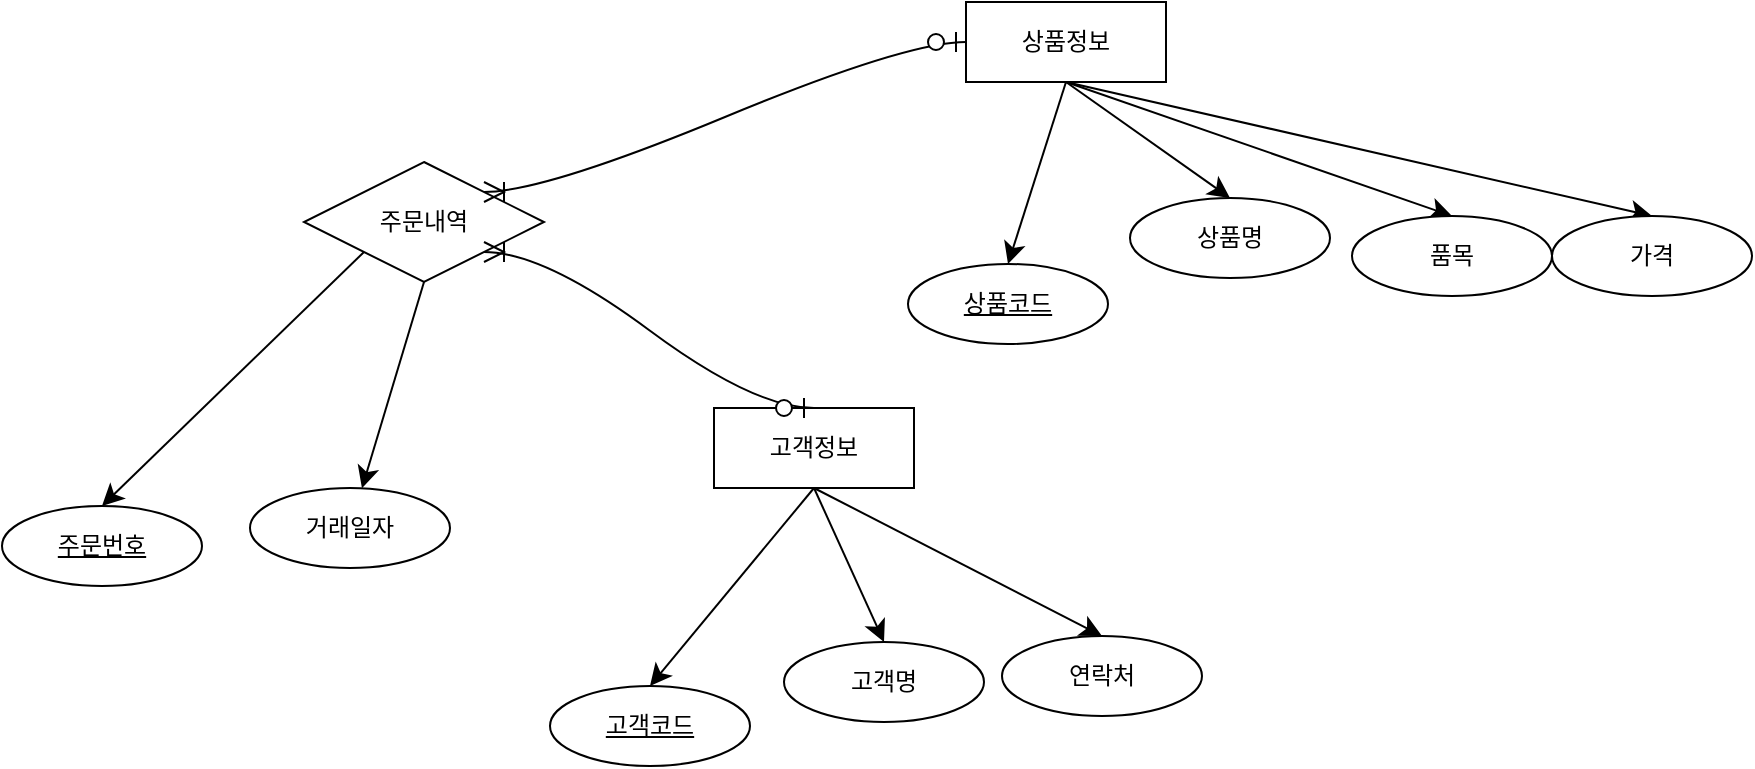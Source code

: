 <mxfile version="24.0.7" type="device">
  <diagram id="qiwKsQyvMjUuGQeBPsjm" name="페이지-1">
    <mxGraphModel dx="2699" dy="1105" grid="0" gridSize="10" guides="1" tooltips="1" connect="1" arrows="1" fold="1" page="0" pageScale="1" pageWidth="827" pageHeight="1169" math="0" shadow="0">
      <root>
        <mxCell id="0" />
        <mxCell id="1" parent="0" />
        <mxCell id="NP7lmoDAGx4LTh5Yxg0X-13" style="edgeStyle=none;curved=1;rounded=0;orthogonalLoop=1;jettySize=auto;html=1;exitX=0.5;exitY=1;exitDx=0;exitDy=0;entryX=0.5;entryY=0;entryDx=0;entryDy=0;fontSize=12;startSize=8;endSize=8;" parent="1" source="NP7lmoDAGx4LTh5Yxg0X-2" target="NP7lmoDAGx4LTh5Yxg0X-11" edge="1">
          <mxGeometry relative="1" as="geometry">
            <mxPoint x="-576" y="17" as="targetPoint" />
          </mxGeometry>
        </mxCell>
        <mxCell id="NP7lmoDAGx4LTh5Yxg0X-14" style="edgeStyle=none;curved=1;rounded=0;orthogonalLoop=1;jettySize=auto;html=1;exitX=0.5;exitY=1;exitDx=0;exitDy=0;entryX=0.5;entryY=0;entryDx=0;entryDy=0;fontSize=12;startSize=8;endSize=8;" parent="1" source="NP7lmoDAGx4LTh5Yxg0X-2" target="NP7lmoDAGx4LTh5Yxg0X-10" edge="1">
          <mxGeometry relative="1" as="geometry" />
        </mxCell>
        <mxCell id="NP7lmoDAGx4LTh5Yxg0X-15" style="edgeStyle=none;curved=1;rounded=0;orthogonalLoop=1;jettySize=auto;html=1;exitX=0.5;exitY=1;exitDx=0;exitDy=0;entryX=0.5;entryY=0;entryDx=0;entryDy=0;fontSize=12;startSize=8;endSize=8;" parent="1" source="NP7lmoDAGx4LTh5Yxg0X-2" target="NP7lmoDAGx4LTh5Yxg0X-12" edge="1">
          <mxGeometry relative="1" as="geometry" />
        </mxCell>
        <mxCell id="NP7lmoDAGx4LTh5Yxg0X-2" value="고객정보" style="whiteSpace=wrap;html=1;align=center;" parent="1" vertex="1">
          <mxGeometry x="-552" y="-104" width="100" height="40" as="geometry" />
        </mxCell>
        <mxCell id="NP7lmoDAGx4LTh5Yxg0X-20" style="edgeStyle=none;curved=1;rounded=0;orthogonalLoop=1;jettySize=auto;html=1;exitX=0.5;exitY=1;exitDx=0;exitDy=0;entryX=0.5;entryY=0;entryDx=0;entryDy=0;fontSize=12;startSize=8;endSize=8;" parent="1" source="NP7lmoDAGx4LTh5Yxg0X-3" target="NP7lmoDAGx4LTh5Yxg0X-16" edge="1">
          <mxGeometry relative="1" as="geometry" />
        </mxCell>
        <mxCell id="NP7lmoDAGx4LTh5Yxg0X-21" style="edgeStyle=none;curved=1;rounded=0;orthogonalLoop=1;jettySize=auto;html=1;exitX=0.5;exitY=1;exitDx=0;exitDy=0;entryX=0.5;entryY=0;entryDx=0;entryDy=0;fontSize=12;startSize=8;endSize=8;" parent="1" source="NP7lmoDAGx4LTh5Yxg0X-3" target="NP7lmoDAGx4LTh5Yxg0X-17" edge="1">
          <mxGeometry relative="1" as="geometry" />
        </mxCell>
        <mxCell id="NP7lmoDAGx4LTh5Yxg0X-22" style="edgeStyle=none;curved=1;rounded=0;orthogonalLoop=1;jettySize=auto;html=1;exitX=0.5;exitY=1;exitDx=0;exitDy=0;entryX=0.5;entryY=0;entryDx=0;entryDy=0;fontSize=12;startSize=8;endSize=8;" parent="1" source="NP7lmoDAGx4LTh5Yxg0X-3" target="NP7lmoDAGx4LTh5Yxg0X-18" edge="1">
          <mxGeometry relative="1" as="geometry" />
        </mxCell>
        <mxCell id="NP7lmoDAGx4LTh5Yxg0X-23" style="edgeStyle=none;curved=1;rounded=0;orthogonalLoop=1;jettySize=auto;html=1;exitX=0.5;exitY=1;exitDx=0;exitDy=0;entryX=0.5;entryY=0;entryDx=0;entryDy=0;fontSize=12;startSize=8;endSize=8;" parent="1" source="NP7lmoDAGx4LTh5Yxg0X-3" target="NP7lmoDAGx4LTh5Yxg0X-19" edge="1">
          <mxGeometry relative="1" as="geometry" />
        </mxCell>
        <mxCell id="NP7lmoDAGx4LTh5Yxg0X-3" value="상품정보" style="whiteSpace=wrap;html=1;align=center;" parent="1" vertex="1">
          <mxGeometry x="-426" y="-307" width="100" height="40" as="geometry" />
        </mxCell>
        <mxCell id="NP7lmoDAGx4LTh5Yxg0X-10" value="고객명" style="ellipse;whiteSpace=wrap;html=1;align=center;" parent="1" vertex="1">
          <mxGeometry x="-517" y="13" width="100" height="40" as="geometry" />
        </mxCell>
        <mxCell id="NP7lmoDAGx4LTh5Yxg0X-11" value="고객코드" style="ellipse;whiteSpace=wrap;html=1;align=center;fontStyle=4;" parent="1" vertex="1">
          <mxGeometry x="-634" y="35" width="100" height="40" as="geometry" />
        </mxCell>
        <mxCell id="NP7lmoDAGx4LTh5Yxg0X-12" value="연락처" style="ellipse;whiteSpace=wrap;html=1;align=center;" parent="1" vertex="1">
          <mxGeometry x="-408" y="10" width="100" height="40" as="geometry" />
        </mxCell>
        <mxCell id="NP7lmoDAGx4LTh5Yxg0X-16" value="상품코드" style="ellipse;whiteSpace=wrap;html=1;align=center;fontStyle=4;" parent="1" vertex="1">
          <mxGeometry x="-455" y="-176" width="100" height="40" as="geometry" />
        </mxCell>
        <mxCell id="NP7lmoDAGx4LTh5Yxg0X-17" value="상품명" style="ellipse;whiteSpace=wrap;html=1;align=center;" parent="1" vertex="1">
          <mxGeometry x="-344" y="-209" width="100" height="40" as="geometry" />
        </mxCell>
        <mxCell id="NP7lmoDAGx4LTh5Yxg0X-18" value="품목" style="ellipse;whiteSpace=wrap;html=1;align=center;" parent="1" vertex="1">
          <mxGeometry x="-233" y="-200" width="100" height="40" as="geometry" />
        </mxCell>
        <mxCell id="NP7lmoDAGx4LTh5Yxg0X-19" value="가격" style="ellipse;whiteSpace=wrap;html=1;align=center;" parent="1" vertex="1">
          <mxGeometry x="-133" y="-200" width="100" height="40" as="geometry" />
        </mxCell>
        <mxCell id="tcV4WKw0BuHkRGYeEm45-4" style="edgeStyle=none;curved=1;rounded=0;orthogonalLoop=1;jettySize=auto;html=1;exitX=0;exitY=1;exitDx=0;exitDy=0;entryX=0.5;entryY=0;entryDx=0;entryDy=0;fontSize=12;startSize=8;endSize=8;" edge="1" parent="1" source="NP7lmoDAGx4LTh5Yxg0X-24" target="tcV4WKw0BuHkRGYeEm45-3">
          <mxGeometry relative="1" as="geometry" />
        </mxCell>
        <mxCell id="tcV4WKw0BuHkRGYeEm45-5" style="edgeStyle=none;curved=1;rounded=0;orthogonalLoop=1;jettySize=auto;html=1;exitX=0.5;exitY=1;exitDx=0;exitDy=0;fontSize=12;startSize=8;endSize=8;" edge="1" parent="1" source="NP7lmoDAGx4LTh5Yxg0X-24" target="tcV4WKw0BuHkRGYeEm45-2">
          <mxGeometry relative="1" as="geometry" />
        </mxCell>
        <mxCell id="NP7lmoDAGx4LTh5Yxg0X-24" value="주문내역" style="shape=rhombus;perimeter=rhombusPerimeter;whiteSpace=wrap;html=1;align=center;" parent="1" vertex="1">
          <mxGeometry x="-757" y="-227" width="120" height="60" as="geometry" />
        </mxCell>
        <mxCell id="NP7lmoDAGx4LTh5Yxg0X-27" value="" style="edgeStyle=entityRelationEdgeStyle;fontSize=12;html=1;endArrow=ERoneToMany;startArrow=ERzeroToOne;rounded=0;startSize=8;endSize=8;curved=1;entryX=1;entryY=0;entryDx=0;entryDy=0;exitX=0;exitY=0.5;exitDx=0;exitDy=0;" parent="1" source="NP7lmoDAGx4LTh5Yxg0X-3" target="NP7lmoDAGx4LTh5Yxg0X-24" edge="1">
          <mxGeometry width="100" height="100" relative="1" as="geometry">
            <mxPoint x="-499" y="-317" as="sourcePoint" />
            <mxPoint x="-481" y="-369" as="targetPoint" />
          </mxGeometry>
        </mxCell>
        <mxCell id="oKbsPpdM6eczNiJiI4F1-2" value="" style="edgeStyle=entityRelationEdgeStyle;fontSize=12;html=1;endArrow=ERoneToMany;startArrow=ERzeroToOne;rounded=0;startSize=8;endSize=8;curved=1;entryX=1;entryY=1;entryDx=0;entryDy=0;exitX=0.5;exitY=0;exitDx=0;exitDy=0;" parent="1" source="NP7lmoDAGx4LTh5Yxg0X-2" target="NP7lmoDAGx4LTh5Yxg0X-24" edge="1">
          <mxGeometry width="100" height="100" relative="1" as="geometry">
            <mxPoint x="-416" y="-277" as="sourcePoint" />
            <mxPoint x="-657" y="-202" as="targetPoint" />
          </mxGeometry>
        </mxCell>
        <mxCell id="tcV4WKw0BuHkRGYeEm45-2" value="거래일자" style="ellipse;whiteSpace=wrap;html=1;align=center;" vertex="1" parent="1">
          <mxGeometry x="-784" y="-64" width="100" height="40" as="geometry" />
        </mxCell>
        <mxCell id="tcV4WKw0BuHkRGYeEm45-3" value="주문번호" style="ellipse;whiteSpace=wrap;html=1;align=center;fontStyle=4;" vertex="1" parent="1">
          <mxGeometry x="-908" y="-55" width="100" height="40" as="geometry" />
        </mxCell>
      </root>
    </mxGraphModel>
  </diagram>
</mxfile>
